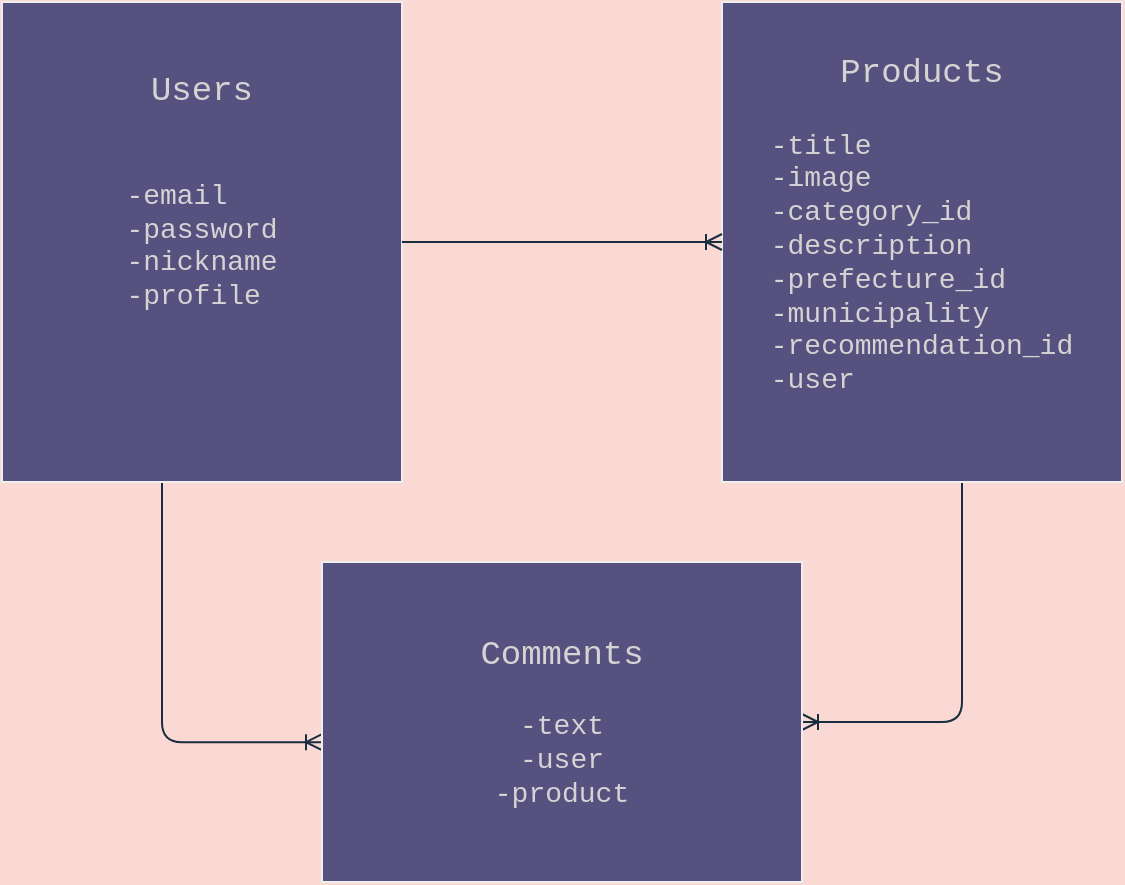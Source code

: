 <mxfile>
    <diagram id="Y0Qp10NKiChqdtanLU7T" name="ページ1">
        <mxGraphModel dx="228" dy="561" grid="1" gridSize="10" guides="1" tooltips="1" connect="1" arrows="1" fold="1" page="1" pageScale="1" pageWidth="827" pageHeight="1169" background="#FAD9D5" math="0" shadow="0">
            <root>
                <mxCell id="0"/>
                <mxCell id="1" parent="0"/>
                <mxCell id="20" style="edgeStyle=orthogonalEdgeStyle;curved=0;rounded=1;sketch=0;orthogonalLoop=1;jettySize=auto;html=1;strokeColor=#182E3E;endArrow=ERoneToMany;endFill=0;" parent="1" source="2" target="12" edge="1">
                    <mxGeometry relative="1" as="geometry">
                        <Array as="points">
                            <mxPoint x="560" y="400"/>
                        </Array>
                    </mxGeometry>
                </mxCell>
                <mxCell id="2" value="" style="shape=table;html=1;whiteSpace=wrap;startSize=0;container=1;collapsible=0;childLayout=tableLayout;fillColor=#56517E;strokeColor=#EEEEEE;fontColor=#FFFFFF;" parent="1" vertex="1">
                    <mxGeometry x="440" y="40" width="200" height="240" as="geometry"/>
                </mxCell>
                <mxCell id="3" value="" style="shape=partialRectangle;html=1;whiteSpace=wrap;collapsible=0;dropTarget=0;pointerEvents=0;fillColor=none;top=0;left=0;bottom=0;right=0;points=[[0,0.5],[1,0.5]];portConstraint=eastwest;strokeColor=#EEEEEE;fontColor=#FFFFFF;" parent="2" vertex="1">
                    <mxGeometry width="200" height="240" as="geometry"/>
                </mxCell>
                <mxCell id="4" value="&lt;div style=&quot;color: rgb(212 , 212 , 212) ; font-family: &amp;#34;menlo&amp;#34; , &amp;#34;monaco&amp;#34; , &amp;#34;courier new&amp;#34; , monospace ; font-style: normal ; font-weight: 400 ; letter-spacing: normal ; text-align: center ; text-indent: 0px ; text-transform: none ; word-spacing: 0px&quot;&gt;&lt;font style=&quot;font-size: 17px&quot;&gt;Products&lt;/font&gt;&lt;/div&gt;&lt;div style=&quot;color: rgb(212 , 212 , 212) ; font-family: &amp;#34;menlo&amp;#34; , &amp;#34;monaco&amp;#34; , &amp;#34;courier new&amp;#34; , monospace ; font-style: normal ; font-weight: 400 ; letter-spacing: normal ; text-align: center ; text-indent: 0px ; text-transform: none ; word-spacing: 0px ; font-size: 14px&quot;&gt;&lt;font style=&quot;font-size: 14px&quot;&gt;&lt;br&gt;&lt;/font&gt;&lt;/div&gt;&lt;div style=&quot;text-align: left ; color: rgb(212 , 212 , 212) ; font-family: &amp;#34;menlo&amp;#34; , &amp;#34;monaco&amp;#34; , &amp;#34;courier new&amp;#34; , monospace ; font-style: normal ; font-weight: 400 ; letter-spacing: normal ; text-indent: 0px ; text-transform: none ; word-spacing: 0px ; font-size: 14px&quot;&gt;&lt;font style=&quot;font-size: 14px&quot;&gt;-title&lt;/font&gt;&lt;/div&gt;&lt;div style=&quot;text-align: left ; color: rgb(212 , 212 , 212) ; font-family: &amp;#34;menlo&amp;#34; , &amp;#34;monaco&amp;#34; , &amp;#34;courier new&amp;#34; , monospace ; font-style: normal ; font-weight: 400 ; letter-spacing: normal ; text-indent: 0px ; text-transform: none ; word-spacing: 0px ; font-size: 14px&quot;&gt;&lt;font style=&quot;font-size: 14px&quot;&gt;-image&lt;/font&gt;&lt;/div&gt;&lt;div style=&quot;text-align: left ; color: rgb(212 , 212 , 212) ; font-family: &amp;#34;menlo&amp;#34; , &amp;#34;monaco&amp;#34; , &amp;#34;courier new&amp;#34; , monospace ; font-style: normal ; font-weight: 400 ; letter-spacing: normal ; text-indent: 0px ; text-transform: none ; word-spacing: 0px ; font-size: 14px&quot;&gt;&lt;font style=&quot;font-size: 14px&quot;&gt;-category_id&lt;/font&gt;&lt;/div&gt;&lt;div style=&quot;text-align: left ; color: rgb(212 , 212 , 212) ; font-family: &amp;#34;menlo&amp;#34; , &amp;#34;monaco&amp;#34; , &amp;#34;courier new&amp;#34; , monospace ; font-style: normal ; font-weight: 400 ; letter-spacing: normal ; text-indent: 0px ; text-transform: none ; word-spacing: 0px ; font-size: 14px&quot;&gt;&lt;font style=&quot;font-size: 14px&quot;&gt;-description&lt;/font&gt;&lt;/div&gt;&lt;div style=&quot;text-align: left ; color: rgb(212 , 212 , 212) ; font-family: &amp;#34;menlo&amp;#34; , &amp;#34;monaco&amp;#34; , &amp;#34;courier new&amp;#34; , monospace ; font-style: normal ; font-weight: 400 ; letter-spacing: normal ; text-indent: 0px ; text-transform: none ; word-spacing: 0px ; font-size: 14px&quot;&gt;&lt;font style=&quot;font-size: 14px&quot;&gt;-prefecture_id&lt;/font&gt;&lt;/div&gt;&lt;div style=&quot;text-align: left ; color: rgb(212 , 212 , 212) ; font-family: &amp;#34;menlo&amp;#34; , &amp;#34;monaco&amp;#34; , &amp;#34;courier new&amp;#34; , monospace ; font-style: normal ; font-weight: 400 ; letter-spacing: normal ; text-indent: 0px ; text-transform: none ; word-spacing: 0px ; font-size: 14px&quot;&gt;&lt;font style=&quot;font-size: 14px&quot;&gt;-municipality&lt;/font&gt;&lt;/div&gt;&lt;div style=&quot;text-align: left ; color: rgb(212 , 212 , 212) ; font-family: &amp;#34;menlo&amp;#34; , &amp;#34;monaco&amp;#34; , &amp;#34;courier new&amp;#34; , monospace ; font-style: normal ; font-weight: 400 ; letter-spacing: normal ; text-indent: 0px ; text-transform: none ; word-spacing: 0px ; font-size: 14px&quot;&gt;-recommendation_id&lt;/div&gt;&lt;div style=&quot;text-align: left ; color: rgb(212 , 212 , 212) ; font-family: &amp;#34;menlo&amp;#34; , &amp;#34;monaco&amp;#34; , &amp;#34;courier new&amp;#34; , monospace ; font-style: normal ; font-weight: 400 ; letter-spacing: normal ; text-indent: 0px ; text-transform: none ; word-spacing: 0px ; font-size: 14px&quot;&gt;&lt;font style=&quot;font-size: 14px&quot;&gt;-user&lt;/font&gt;&lt;/div&gt;&lt;div style=&quot;text-align: left ; color: rgb(212 , 212 , 212) ; font-family: &amp;#34;menlo&amp;#34; , &amp;#34;monaco&amp;#34; , &amp;#34;courier new&amp;#34; , monospace ; font-style: normal ; font-weight: 400 ; letter-spacing: normal ; text-indent: 0px ; text-transform: none ; word-spacing: 0px ; font-size: 14px&quot;&gt;&lt;font style=&quot;font-size: 14px&quot;&gt;&lt;br&gt;&lt;/font&gt;&lt;/div&gt;" style="shape=partialRectangle;html=1;whiteSpace=wrap;connectable=0;overflow=hidden;fillColor=none;top=0;left=0;bottom=0;right=0;strokeColor=#EEEEEE;fontColor=#FFFFFF;" parent="3" vertex="1">
                    <mxGeometry width="200" height="240" as="geometry"/>
                </mxCell>
                <mxCell id="21" style="edgeStyle=orthogonalEdgeStyle;curved=0;rounded=1;sketch=0;orthogonalLoop=1;jettySize=auto;html=1;entryX=0;entryY=0.563;entryDx=0;entryDy=0;entryPerimeter=0;strokeColor=#182E3E;endArrow=ERoneToMany;endFill=0;" parent="1" source="8" target="12" edge="1">
                    <mxGeometry relative="1" as="geometry">
                        <Array as="points">
                            <mxPoint x="160" y="410"/>
                        </Array>
                    </mxGeometry>
                </mxCell>
                <mxCell id="8" value="" style="shape=table;html=1;whiteSpace=wrap;startSize=0;container=1;collapsible=0;childLayout=tableLayout;fillColor=#56517E;strokeColor=#EEEEEE;fontColor=#FFFFFF;" parent="1" vertex="1">
                    <mxGeometry x="80" y="40" width="200" height="240" as="geometry"/>
                </mxCell>
                <mxCell id="9" value="" style="shape=partialRectangle;html=1;whiteSpace=wrap;collapsible=0;dropTarget=0;pointerEvents=0;fillColor=none;top=0;left=0;bottom=0;right=0;points=[[0,0.5],[1,0.5]];portConstraint=eastwest;strokeColor=#EEEEEE;fontColor=#FFFFFF;" parent="8" vertex="1">
                    <mxGeometry width="200" height="240" as="geometry"/>
                </mxCell>
                <mxCell id="10" value="&lt;div style=&quot;color: rgb(212 , 212 , 212) ; font-family: &amp;#34;menlo&amp;#34; , &amp;#34;monaco&amp;#34; , &amp;#34;courier new&amp;#34; , monospace ; font-style: normal ; font-weight: 400 ; letter-spacing: normal ; text-align: center ; text-indent: 0px ; text-transform: none ; word-spacing: 0px&quot;&gt;&lt;span style=&quot;color: rgb(212 , 212 , 212)&quot;&gt;&lt;font style=&quot;font-size: 17px&quot;&gt;Users&lt;/font&gt;&lt;/span&gt;&lt;/div&gt;&lt;div style=&quot;color: rgb(212 , 212 , 212) ; font-family: &amp;#34;menlo&amp;#34; , &amp;#34;monaco&amp;#34; , &amp;#34;courier new&amp;#34; , monospace ; font-style: normal ; font-weight: 400 ; letter-spacing: normal ; text-align: center ; text-indent: 0px ; text-transform: none ; word-spacing: 0px ; font-size: 14px&quot;&gt;&lt;br&gt;&lt;/div&gt;&lt;div style=&quot;color: rgb(212 , 212 , 212) ; font-family: &amp;#34;menlo&amp;#34; , &amp;#34;monaco&amp;#34; , &amp;#34;courier new&amp;#34; , monospace ; font-style: normal ; font-weight: 400 ; letter-spacing: normal ; text-align: center ; text-indent: 0px ; text-transform: none ; word-spacing: 0px ; font-size: 14px&quot;&gt;&lt;br&gt;&lt;/div&gt;&lt;div style=&quot;text-align: left ; color: rgb(212 , 212 , 212) ; font-family: &amp;#34;menlo&amp;#34; , &amp;#34;monaco&amp;#34; , &amp;#34;courier new&amp;#34; , monospace ; font-style: normal ; font-weight: 400 ; letter-spacing: normal ; text-indent: 0px ; text-transform: none ; word-spacing: 0px ; font-size: 14px&quot;&gt;&lt;span style=&quot;color: rgb(212 , 212 , 212)&quot;&gt;&lt;font style=&quot;font-size: 14px&quot;&gt;-email&lt;/font&gt;&lt;/span&gt;&lt;/div&gt;&lt;div style=&quot;text-align: left ; color: rgb(212 , 212 , 212) ; font-family: &amp;#34;menlo&amp;#34; , &amp;#34;monaco&amp;#34; , &amp;#34;courier new&amp;#34; , monospace ; font-style: normal ; font-weight: 400 ; letter-spacing: normal ; text-indent: 0px ; text-transform: none ; word-spacing: 0px ; font-size: 14px&quot;&gt;&lt;font style=&quot;font-size: 14px&quot;&gt;-password&lt;/font&gt;&lt;/div&gt;&lt;div style=&quot;text-align: left ; color: rgb(212 , 212 , 212) ; font-family: &amp;#34;menlo&amp;#34; , &amp;#34;monaco&amp;#34; , &amp;#34;courier new&amp;#34; , monospace ; font-style: normal ; font-weight: 400 ; letter-spacing: normal ; text-indent: 0px ; text-transform: none ; word-spacing: 0px ; font-size: 14px&quot;&gt;&lt;font style=&quot;font-size: 14px&quot;&gt;-nickname&lt;/font&gt;&lt;/div&gt;&lt;div style=&quot;text-align: left ; color: rgb(212 , 212 , 212) ; font-family: &amp;#34;menlo&amp;#34; , &amp;#34;monaco&amp;#34; , &amp;#34;courier new&amp;#34; , monospace ; font-style: normal ; font-weight: 400 ; letter-spacing: normal ; text-indent: 0px ; text-transform: none ; word-spacing: 0px ; font-size: 14px&quot;&gt;&lt;font style=&quot;font-size: 14px&quot;&gt;-profile&lt;/font&gt;&lt;/div&gt;&lt;div style=&quot;text-align: left ; color: rgb(212 , 212 , 212) ; font-family: &amp;#34;menlo&amp;#34; , &amp;#34;monaco&amp;#34; , &amp;#34;courier new&amp;#34; , monospace ; font-style: normal ; font-weight: 400 ; letter-spacing: normal ; text-indent: 0px ; text-transform: none ; word-spacing: 0px ; font-size: 14px&quot;&gt;&lt;font style=&quot;font-size: 14px&quot;&gt;&lt;br&gt;&lt;/font&gt;&lt;/div&gt;&lt;div style=&quot;text-align: left ; color: rgb(212 , 212 , 212) ; font-family: &amp;#34;menlo&amp;#34; , &amp;#34;monaco&amp;#34; , &amp;#34;courier new&amp;#34; , monospace ; font-style: normal ; font-weight: 400 ; letter-spacing: normal ; text-indent: 0px ; text-transform: none ; word-spacing: 0px ; font-size: 14px&quot;&gt;&lt;font style=&quot;font-size: 14px&quot;&gt;&lt;br&gt;&lt;/font&gt;&lt;/div&gt;&lt;div style=&quot;text-align: left ; color: rgb(212 , 212 , 212) ; font-family: &amp;#34;menlo&amp;#34; , &amp;#34;monaco&amp;#34; , &amp;#34;courier new&amp;#34; , monospace ; font-style: normal ; font-weight: 400 ; letter-spacing: normal ; text-indent: 0px ; text-transform: none ; word-spacing: 0px ; font-size: 14px&quot;&gt;&lt;font style=&quot;font-size: 14px&quot;&gt;&lt;br&gt;&lt;/font&gt;&lt;/div&gt;" style="shape=partialRectangle;html=1;whiteSpace=wrap;connectable=0;overflow=hidden;fillColor=none;top=0;left=0;bottom=0;right=0;strokeColor=#EEEEEE;fontColor=#FFFFFF;" parent="9" vertex="1">
                    <mxGeometry width="200" height="240" as="geometry"/>
                </mxCell>
                <mxCell id="11" value="" style="shape=table;html=1;whiteSpace=wrap;startSize=0;container=1;collapsible=0;childLayout=tableLayout;fillColor=#56517E;strokeColor=#EEEEEE;fontColor=#FFFFFF;" parent="1" vertex="1">
                    <mxGeometry x="240" y="320" width="240" height="160" as="geometry"/>
                </mxCell>
                <mxCell id="12" value="" style="shape=partialRectangle;html=1;whiteSpace=wrap;collapsible=0;dropTarget=0;pointerEvents=0;fillColor=none;top=0;left=0;bottom=0;right=0;points=[[0,0.5],[1,0.5]];portConstraint=eastwest;strokeColor=#EEEEEE;fontColor=#FFFFFF;" parent="11" vertex="1">
                    <mxGeometry width="240" height="160" as="geometry"/>
                </mxCell>
                <mxCell id="13" value="&lt;div style=&quot;color: rgb(212 , 212 , 212) ; font-family: &amp;#34;menlo&amp;#34; , &amp;#34;monaco&amp;#34; , &amp;#34;courier new&amp;#34; , monospace ; font-style: normal ; font-weight: 400 ; letter-spacing: normal ; text-align: center ; text-indent: 0px ; text-transform: none ; word-spacing: 0px&quot;&gt;&lt;span style=&quot;color: rgb(212 , 212 , 212)&quot;&gt;&lt;font style=&quot;font-size: 17px&quot;&gt;Comments&lt;/font&gt;&lt;/span&gt;&lt;/div&gt;&lt;div style=&quot;color: rgb(212 , 212 , 212) ; font-family: &amp;#34;menlo&amp;#34; , &amp;#34;monaco&amp;#34; , &amp;#34;courier new&amp;#34; , monospace ; font-style: normal ; font-weight: 400 ; letter-spacing: normal ; text-align: center ; text-indent: 0px ; text-transform: none ; word-spacing: 0px ; font-size: 14px&quot;&gt;&lt;span style=&quot;color: rgb(212 , 212 , 212)&quot;&gt;&lt;font style=&quot;font-size: 14px&quot;&gt;&lt;br&gt;&lt;/font&gt;&lt;/span&gt;&lt;/div&gt;&lt;div style=&quot;color: rgb(212 , 212 , 212) ; font-family: &amp;#34;menlo&amp;#34; , &amp;#34;monaco&amp;#34; , &amp;#34;courier new&amp;#34; , monospace ; font-style: normal ; font-weight: 400 ; letter-spacing: normal ; text-align: center ; text-indent: 0px ; text-transform: none ; word-spacing: 0px ; font-size: 14px&quot;&gt;&lt;span style=&quot;color: rgb(212 , 212 , 212)&quot;&gt;&lt;font style=&quot;font-size: 14px&quot;&gt;-text&lt;/font&gt;&lt;/span&gt;&lt;/div&gt;&lt;div style=&quot;color: rgb(212 , 212 , 212) ; font-family: &amp;#34;menlo&amp;#34; , &amp;#34;monaco&amp;#34; , &amp;#34;courier new&amp;#34; , monospace ; font-style: normal ; font-weight: 400 ; letter-spacing: normal ; text-align: center ; text-indent: 0px ; text-transform: none ; word-spacing: 0px ; font-size: 14px&quot;&gt;&lt;font style=&quot;font-size: 14px&quot;&gt;-user&lt;/font&gt;&lt;/div&gt;&lt;div style=&quot;color: rgb(212 , 212 , 212) ; font-family: &amp;#34;menlo&amp;#34; , &amp;#34;monaco&amp;#34; , &amp;#34;courier new&amp;#34; , monospace ; font-style: normal ; font-weight: 400 ; letter-spacing: normal ; text-align: center ; text-indent: 0px ; text-transform: none ; word-spacing: 0px ; font-size: 14px&quot;&gt;&lt;span&gt;-product&lt;/span&gt;&lt;/div&gt;" style="shape=partialRectangle;html=1;whiteSpace=wrap;connectable=0;overflow=hidden;fillColor=none;top=0;left=0;bottom=0;right=0;strokeColor=#EEEEEE;fontColor=#FFFFFF;" parent="12" vertex="1">
                    <mxGeometry width="240" height="160" as="geometry"/>
                </mxCell>
                <mxCell id="19" style="edgeStyle=orthogonalEdgeStyle;curved=0;rounded=1;sketch=0;orthogonalLoop=1;jettySize=auto;html=1;strokeColor=#182E3E;endArrow=ERoneToMany;endFill=0;" parent="1" source="9" target="3" edge="1">
                    <mxGeometry relative="1" as="geometry"/>
                </mxCell>
            </root>
        </mxGraphModel>
    </diagram>
</mxfile>